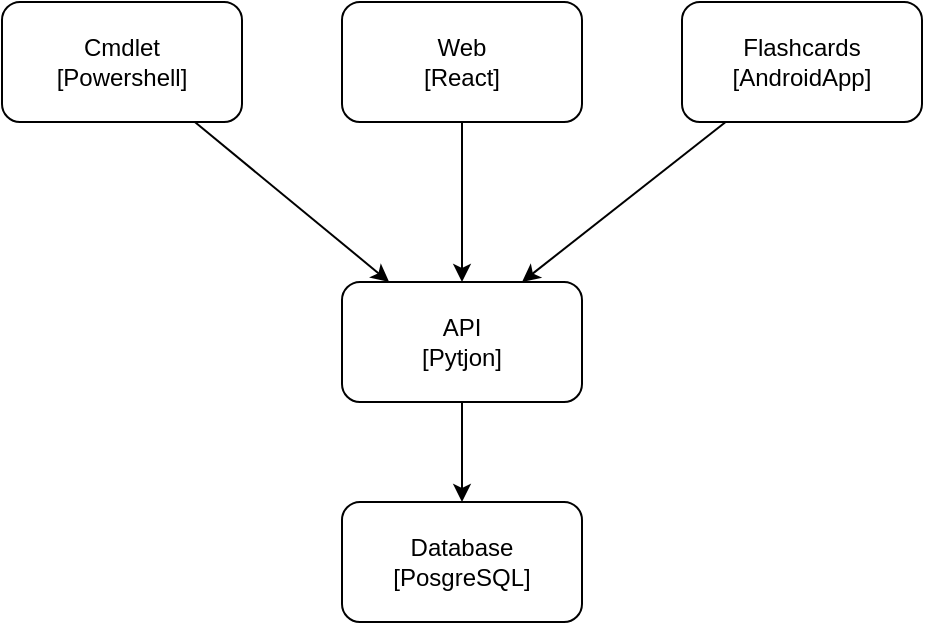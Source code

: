 <mxfile version="16.5.1" type="device" pages="2"><diagram id="0MLP1QeqFdMoDxS5nA7U" name="Page-1"><mxGraphModel dx="1102" dy="1025" grid="1" gridSize="10" guides="1" tooltips="1" connect="1" arrows="1" fold="1" page="1" pageScale="1" pageWidth="850" pageHeight="1100" math="0" shadow="0"><root><mxCell id="0"/><mxCell id="1" parent="0"/><mxCell id="hpOtLpYPYaUJmsIY5vDe-15" style="edgeStyle=none;rounded=0;orthogonalLoop=1;jettySize=auto;html=1;" parent="1" source="hpOtLpYPYaUJmsIY5vDe-1" target="hpOtLpYPYaUJmsIY5vDe-2" edge="1"><mxGeometry relative="1" as="geometry"/></mxCell><mxCell id="hpOtLpYPYaUJmsIY5vDe-1" value="API&lt;br&gt;[Pytjon]" style="rounded=1;whiteSpace=wrap;html=1;" parent="1" vertex="1"><mxGeometry x="350" y="370" width="120" height="60" as="geometry"/></mxCell><mxCell id="hpOtLpYPYaUJmsIY5vDe-2" value="Database&lt;br&gt;[PosgreSQL]" style="rounded=1;whiteSpace=wrap;html=1;" parent="1" vertex="1"><mxGeometry x="350" y="480" width="120" height="60" as="geometry"/></mxCell><mxCell id="hpOtLpYPYaUJmsIY5vDe-12" style="rounded=0;orthogonalLoop=1;jettySize=auto;html=1;" parent="1" source="hpOtLpYPYaUJmsIY5vDe-3" target="hpOtLpYPYaUJmsIY5vDe-1" edge="1"><mxGeometry relative="1" as="geometry"/></mxCell><mxCell id="hpOtLpYPYaUJmsIY5vDe-3" value="Cmdlet&lt;br&gt;[Powershell]" style="rounded=1;whiteSpace=wrap;html=1;" parent="1" vertex="1"><mxGeometry x="180" y="230" width="120" height="60" as="geometry"/></mxCell><mxCell id="hpOtLpYPYaUJmsIY5vDe-13" style="edgeStyle=none;rounded=0;orthogonalLoop=1;jettySize=auto;html=1;" parent="1" source="hpOtLpYPYaUJmsIY5vDe-4" target="hpOtLpYPYaUJmsIY5vDe-1" edge="1"><mxGeometry relative="1" as="geometry"/></mxCell><mxCell id="hpOtLpYPYaUJmsIY5vDe-4" value="Web&lt;br&gt;[React]" style="rounded=1;whiteSpace=wrap;html=1;" parent="1" vertex="1"><mxGeometry x="350" y="230" width="120" height="60" as="geometry"/></mxCell><mxCell id="hpOtLpYPYaUJmsIY5vDe-14" style="edgeStyle=none;rounded=0;orthogonalLoop=1;jettySize=auto;html=1;entryX=0.75;entryY=0;entryDx=0;entryDy=0;" parent="1" source="hpOtLpYPYaUJmsIY5vDe-5" target="hpOtLpYPYaUJmsIY5vDe-1" edge="1"><mxGeometry relative="1" as="geometry"/></mxCell><mxCell id="hpOtLpYPYaUJmsIY5vDe-5" value="Flashcards&lt;br&gt;[AndroidApp]" style="rounded=1;whiteSpace=wrap;html=1;" parent="1" vertex="1"><mxGeometry x="520" y="230" width="120" height="60" as="geometry"/></mxCell></root></mxGraphModel></diagram><diagram id="7-QGkpEl_tDjaUkf5OuL" name="Project Arch"><mxGraphModel dx="569" dy="625" grid="1" gridSize="10" guides="1" tooltips="1" connect="1" arrows="1" fold="1" page="1" pageScale="1" pageWidth="850" pageHeight="1100" math="0" shadow="0"><root><mxCell id="dsEeMHGItHk8Bqm37d7K-0"/><mxCell id="dsEeMHGItHk8Bqm37d7K-1" parent="dsEeMHGItHk8Bqm37d7K-0"/><mxCell id="dsEeMHGItHk8Bqm37d7K-2" value="" style="strokeColor=#dddddd;shadow=1;strokeWidth=1;rounded=1;absoluteArcSize=1;arcSize=2;" parent="dsEeMHGItHk8Bqm37d7K-1" vertex="1"><mxGeometry x="160" y="430" width="140" height="60" as="geometry"/></mxCell><mxCell id="dsEeMHGItHk8Bqm37d7K-3" value="Firestore - Dev" style="sketch=0;dashed=0;connectable=0;html=1;fillColor=#5184F3;strokeColor=none;shape=mxgraph.gcp2.firebase;part=1;labelPosition=right;verticalLabelPosition=middle;align=left;verticalAlign=middle;spacingLeft=5;fontColor=#999999;fontSize=12;" parent="dsEeMHGItHk8Bqm37d7K-2" vertex="1"><mxGeometry width="32.4" height="45" relative="1" as="geometry"><mxPoint x="5" y="7" as="offset"/></mxGeometry></mxCell><mxCell id="dsEeMHGItHk8Bqm37d7K-4" value="" style="strokeColor=#dddddd;shadow=1;strokeWidth=1;rounded=1;absoluteArcSize=1;arcSize=2;" parent="dsEeMHGItHk8Bqm37d7K-1" vertex="1"><mxGeometry x="460" y="290" width="300" height="60" as="geometry"/></mxCell><mxCell id="dsEeMHGItHk8Bqm37d7K-5" value="Firestore - Prod" style="sketch=0;dashed=0;connectable=0;html=1;fillColor=#5184F3;strokeColor=none;shape=mxgraph.gcp2.firebase;part=1;labelPosition=right;verticalLabelPosition=middle;align=left;verticalAlign=middle;spacingLeft=5;fontColor=#999999;fontSize=12;" parent="dsEeMHGItHk8Bqm37d7K-4" vertex="1"><mxGeometry width="32.4" height="45" relative="1" as="geometry"><mxPoint x="5" y="7" as="offset"/></mxGeometry></mxCell><mxCell id="dsEeMHGItHk8Bqm37d7K-8" value="" style="strokeColor=#dddddd;shadow=1;strokeWidth=1;rounded=1;absoluteArcSize=1;arcSize=2;" parent="dsEeMHGItHk8Bqm37d7K-1" vertex="1"><mxGeometry y="430" width="140" height="60" as="geometry"/></mxCell><mxCell id="dsEeMHGItHk8Bqm37d7K-9" value="Google Auth - dev" style="sketch=0;dashed=0;connectable=0;html=1;fillColor=#5184F3;strokeColor=none;shape=mxgraph.gcp2.firebase;part=1;labelPosition=right;verticalLabelPosition=middle;align=left;verticalAlign=middle;spacingLeft=5;fontColor=#999999;fontSize=12;" parent="dsEeMHGItHk8Bqm37d7K-8" vertex="1"><mxGeometry width="32.4" height="45" relative="1" as="geometry"><mxPoint x="5" y="7" as="offset"/></mxGeometry></mxCell><mxCell id="dsEeMHGItHk8Bqm37d7K-10" value=" " style="strokeColor=#dddddd;shadow=1;strokeWidth=1;rounded=1;absoluteArcSize=1;arcSize=2;" parent="dsEeMHGItHk8Bqm37d7K-1" vertex="1"><mxGeometry x="616" y="90" width="140" height="60" as="geometry"/></mxCell><mxCell id="dsEeMHGItHk8Bqm37d7K-11" value="Google Auth prod" style="sketch=0;dashed=0;connectable=0;html=1;fillColor=#5184F3;strokeColor=none;shape=mxgraph.gcp2.firebase;part=1;labelPosition=right;verticalLabelPosition=middle;align=left;verticalAlign=middle;spacingLeft=5;fontColor=#999999;fontSize=12;" parent="dsEeMHGItHk8Bqm37d7K-10" vertex="1"><mxGeometry width="32.4" height="45" relative="1" as="geometry"><mxPoint x="5" y="7" as="offset"/></mxGeometry></mxCell><mxCell id="dsEeMHGItHk8Bqm37d7K-15" value=" " style="strokeColor=#dddddd;shadow=1;strokeWidth=1;rounded=1;absoluteArcSize=1;arcSize=2;" parent="dsEeMHGItHk8Bqm37d7K-1" vertex="1"><mxGeometry x="450" y="90" width="160" height="60" as="geometry"/></mxCell><mxCell id="dsEeMHGItHk8Bqm37d7K-16" value="WebHosting - Prod" style="sketch=0;dashed=0;connectable=0;html=1;fillColor=#5184F3;strokeColor=none;shape=mxgraph.gcp2.firebase;part=1;labelPosition=right;verticalLabelPosition=middle;align=left;verticalAlign=middle;spacingLeft=5;fontColor=#999999;fontSize=12;" parent="dsEeMHGItHk8Bqm37d7K-15" vertex="1"><mxGeometry width="32.4" height="45" relative="1" as="geometry"><mxPoint x="5" y="7" as="offset"/></mxGeometry></mxCell><mxCell id="dsEeMHGItHk8Bqm37d7K-17" value="Cloud Run - Dev" style="sketch=0;html=1;fillColor=#5184F3;strokeColor=none;verticalAlign=top;labelPosition=center;verticalLabelPosition=bottom;align=center;spacingTop=-6;fontSize=11;fontStyle=1;fontColor=#999999;shape=mxgraph.gcp2.hexIcon;prIcon=cloud_run" parent="dsEeMHGItHk8Bqm37d7K-1" vertex="1"><mxGeometry x="150" y="200" width="66" height="60" as="geometry"/></mxCell><mxCell id="dsEeMHGItHk8Bqm37d7K-18" value="Cloud Run - Prod" style="sketch=0;html=1;fillColor=#5184F3;strokeColor=none;verticalAlign=top;labelPosition=center;verticalLabelPosition=bottom;align=center;spacingTop=-6;fontSize=11;fontStyle=1;fontColor=#999999;shape=mxgraph.gcp2.hexIcon;prIcon=cloud_run" parent="dsEeMHGItHk8Bqm37d7K-1" vertex="1"><mxGeometry x="550" y="190" width="66" height="60" as="geometry"/></mxCell><mxCell id="dsEeMHGItHk8Bqm37d7K-20" value="" style="strokeColor=#dddddd;shadow=1;strokeWidth=1;rounded=1;absoluteArcSize=1;arcSize=2;fillColor=#B0B0B0;" parent="dsEeMHGItHk8Bqm37d7K-1" vertex="1"><mxGeometry x="70" y="50" width="140" height="60" as="geometry"/></mxCell><mxCell id="dsEeMHGItHk8Bqm37d7K-21" value="Hosting - dev" style="sketch=0;dashed=0;connectable=0;html=1;fillColor=#5184F3;strokeColor=none;shape=mxgraph.gcp2.firebase;part=1;labelPosition=right;verticalLabelPosition=middle;align=left;verticalAlign=middle;spacingLeft=5;fontColor=#999999;fontSize=12;" parent="dsEeMHGItHk8Bqm37d7K-20" vertex="1"><mxGeometry width="32.4" height="45" relative="1" as="geometry"><mxPoint x="5" y="7" as="offset"/></mxGeometry></mxCell><mxCell id="dsEeMHGItHk8Bqm37d7K-22" value="Github Actions" style="dashed=0;outlineConnect=0;html=1;align=center;labelPosition=center;verticalLabelPosition=bottom;verticalAlign=top;shape=mxgraph.weblogos.github;fillColor=#B0B0B0;" parent="dsEeMHGItHk8Bqm37d7K-1" vertex="1"><mxGeometry x="460" y="400" width="75" height="75" as="geometry"/></mxCell><mxCell id="dsEeMHGItHk8Bqm37d7K-23" value="Cloud Build prod" style="sketch=0;html=1;fillColor=#5184F3;strokeColor=none;verticalAlign=top;labelPosition=center;verticalLabelPosition=bottom;align=center;spacingTop=-6;fontSize=11;fontStyle=1;fontColor=#999999;shape=mxgraph.gcp2.hexIcon;prIcon=container_builder" parent="dsEeMHGItHk8Bqm37d7K-1" vertex="1"><mxGeometry x="590" y="400" width="90" height="80" as="geometry"/></mxCell></root></mxGraphModel></diagram></mxfile>